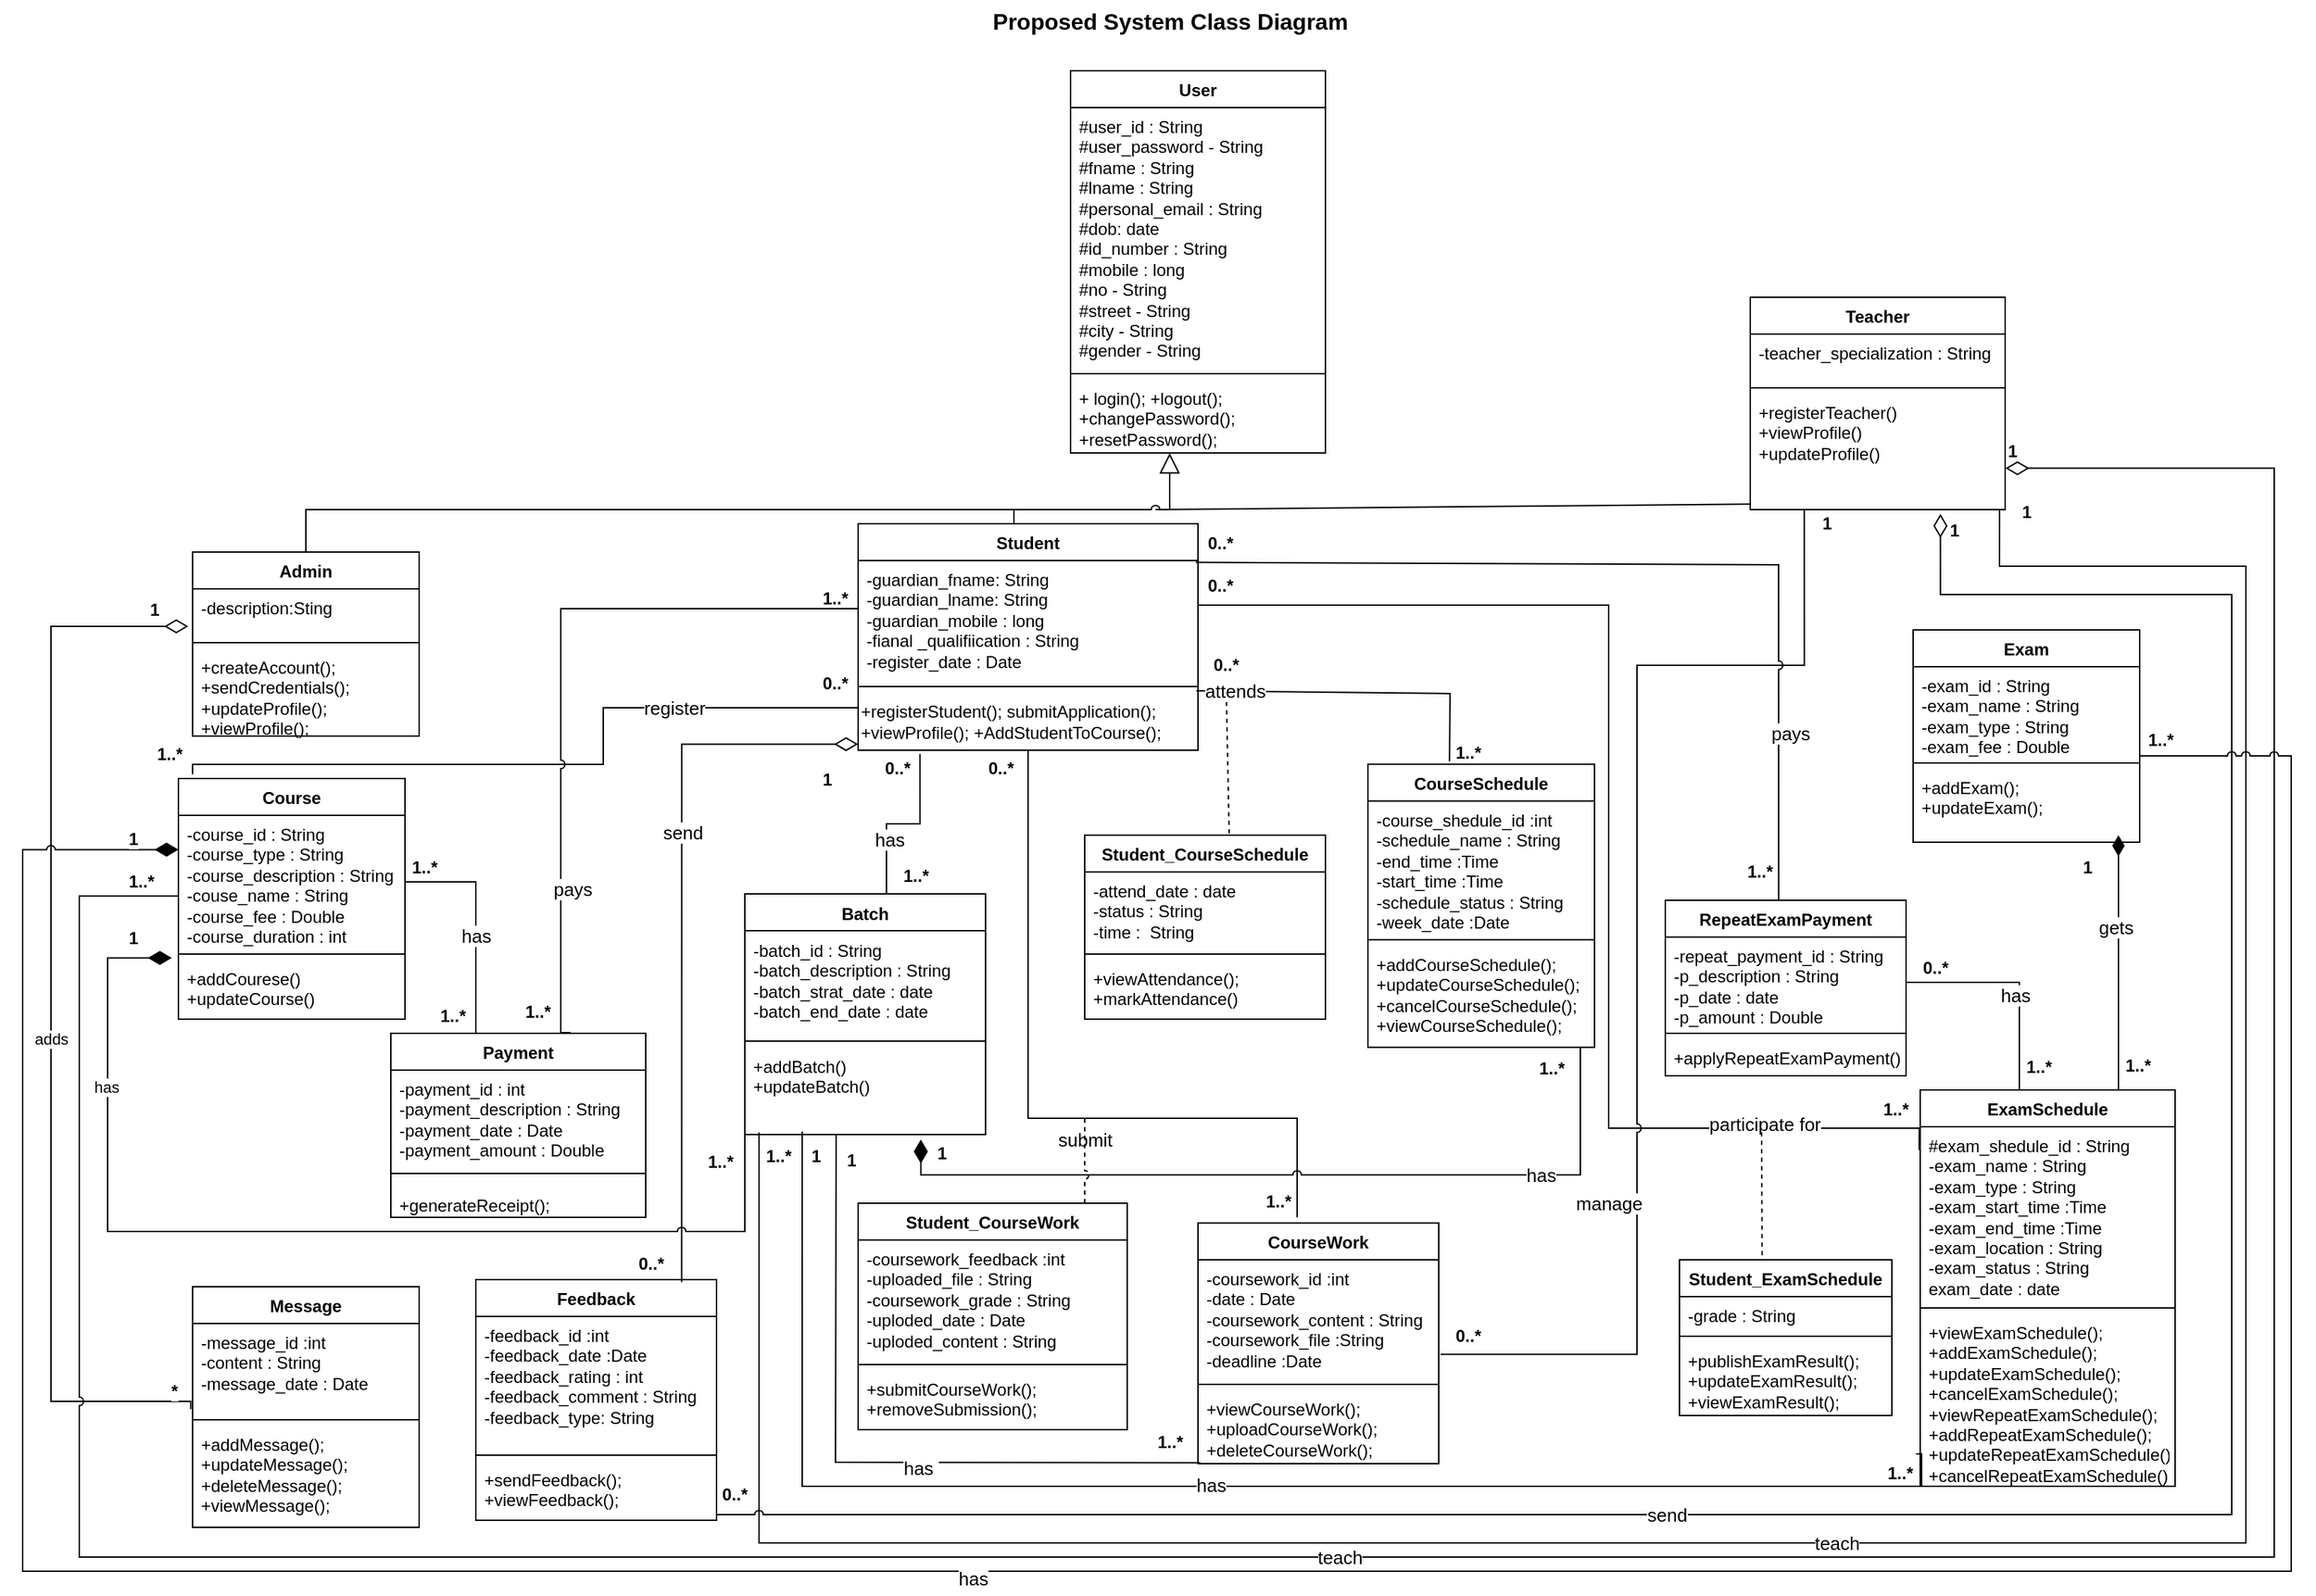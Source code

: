 <mxfile version="21.5.2" type="device">
  <diagram id="C5RBs43oDa-KdzZeNtuy" name="Page-1">
    <mxGraphModel dx="1032" dy="561" grid="1" gridSize="10" guides="1" tooltips="1" connect="1" arrows="1" fold="1" page="1" pageScale="1" pageWidth="1654" pageHeight="1169" math="0" shadow="0">
      <root>
        <mxCell id="WIyWlLk6GJQsqaUBKTNV-0" />
        <mxCell id="WIyWlLk6GJQsqaUBKTNV-1" parent="WIyWlLk6GJQsqaUBKTNV-0" />
        <mxCell id="qEbgH-FQNg5ZursNFLjK-0" value="User" style="swimlane;fontStyle=1;align=center;verticalAlign=top;childLayout=stackLayout;horizontal=1;startSize=26;horizontalStack=0;resizeParent=1;resizeParentMax=0;resizeLast=0;collapsible=1;marginBottom=0;whiteSpace=wrap;html=1;" parent="WIyWlLk6GJQsqaUBKTNV-1" vertex="1">
          <mxGeometry x="770" y="80" width="180" height="270" as="geometry" />
        </mxCell>
        <mxCell id="qEbgH-FQNg5ZursNFLjK-1" value="#user_id : String&lt;br&gt;#user_password - String&lt;br&gt;#fname : String&lt;br style=&quot;border-color: var(--border-color);&quot;&gt;#lname : String&lt;br&gt;#personal_email : String&lt;br&gt;#dob: date&lt;br style=&quot;border-color: var(--border-color);&quot;&gt;#id_number : String&lt;br&gt;#mobile : long&lt;br&gt;#no - String&lt;br&gt;#street - String&lt;br&gt;#city - String&lt;br&gt;#gender - String" style="text;strokeColor=none;fillColor=none;align=left;verticalAlign=top;spacingLeft=4;spacingRight=4;overflow=hidden;rotatable=0;points=[[0,0.5],[1,0.5]];portConstraint=eastwest;whiteSpace=wrap;html=1;" parent="qEbgH-FQNg5ZursNFLjK-0" vertex="1">
          <mxGeometry y="26" width="180" height="184" as="geometry" />
        </mxCell>
        <mxCell id="qEbgH-FQNg5ZursNFLjK-2" value="" style="line;strokeWidth=1;fillColor=none;align=left;verticalAlign=middle;spacingTop=-1;spacingLeft=3;spacingRight=3;rotatable=0;labelPosition=right;points=[];portConstraint=eastwest;strokeColor=inherit;" parent="qEbgH-FQNg5ZursNFLjK-0" vertex="1">
          <mxGeometry y="210" width="180" height="8" as="geometry" />
        </mxCell>
        <mxCell id="qEbgH-FQNg5ZursNFLjK-3" value="+ login(); +logout();&lt;br&gt;+changePassword();&lt;br&gt;+resetPassword();" style="text;strokeColor=none;fillColor=none;align=left;verticalAlign=top;spacingLeft=4;spacingRight=4;overflow=hidden;rotatable=0;points=[[0,0.5],[1,0.5]];portConstraint=eastwest;whiteSpace=wrap;html=1;" parent="qEbgH-FQNg5ZursNFLjK-0" vertex="1">
          <mxGeometry y="218" width="180" height="52" as="geometry" />
        </mxCell>
        <mxCell id="qEbgH-FQNg5ZursNFLjK-4" value="Admin" style="swimlane;fontStyle=1;align=center;verticalAlign=top;childLayout=stackLayout;horizontal=1;startSize=26;horizontalStack=0;resizeParent=1;resizeParentMax=0;resizeLast=0;collapsible=1;marginBottom=0;whiteSpace=wrap;html=1;" parent="WIyWlLk6GJQsqaUBKTNV-1" vertex="1">
          <mxGeometry x="150" y="420" width="160" height="130" as="geometry">
            <mxRectangle x="65" y="30" width="80" height="30" as="alternateBounds" />
          </mxGeometry>
        </mxCell>
        <mxCell id="qEbgH-FQNg5ZursNFLjK-5" value="-description:Sting" style="text;strokeColor=none;fillColor=none;align=left;verticalAlign=top;spacingLeft=4;spacingRight=4;overflow=hidden;rotatable=0;points=[[0,0.5],[1,0.5]];portConstraint=eastwest;whiteSpace=wrap;html=1;" parent="qEbgH-FQNg5ZursNFLjK-4" vertex="1">
          <mxGeometry y="26" width="160" height="34" as="geometry" />
        </mxCell>
        <mxCell id="qEbgH-FQNg5ZursNFLjK-6" value="" style="line;strokeWidth=1;fillColor=none;align=left;verticalAlign=middle;spacingTop=-1;spacingLeft=3;spacingRight=3;rotatable=0;labelPosition=right;points=[];portConstraint=eastwest;strokeColor=inherit;" parent="qEbgH-FQNg5ZursNFLjK-4" vertex="1">
          <mxGeometry y="60" width="160" height="8" as="geometry" />
        </mxCell>
        <mxCell id="qEbgH-FQNg5ZursNFLjK-7" value="+createAccount();&lt;br&gt;+sendCredentials();&lt;br&gt;+updateProfile();&lt;br&gt;+viewProfile();" style="text;strokeColor=none;fillColor=none;align=left;verticalAlign=top;spacingLeft=4;spacingRight=4;overflow=hidden;rotatable=0;points=[[0,0.5],[1,0.5]];portConstraint=eastwest;whiteSpace=wrap;html=1;" parent="qEbgH-FQNg5ZursNFLjK-4" vertex="1">
          <mxGeometry y="68" width="160" height="62" as="geometry" />
        </mxCell>
        <mxCell id="qEbgH-FQNg5ZursNFLjK-20" value="Teacher" style="swimlane;fontStyle=1;align=center;verticalAlign=top;childLayout=stackLayout;horizontal=1;startSize=26;horizontalStack=0;resizeParent=1;resizeParentMax=0;resizeLast=0;collapsible=1;marginBottom=0;whiteSpace=wrap;html=1;" parent="WIyWlLk6GJQsqaUBKTNV-1" vertex="1">
          <mxGeometry x="1250" y="240" width="180" height="150" as="geometry" />
        </mxCell>
        <mxCell id="qEbgH-FQNg5ZursNFLjK-21" value="-teacher_specialization : String&lt;br&gt;&amp;nbsp;" style="text;strokeColor=none;fillColor=none;align=left;verticalAlign=top;spacingLeft=4;spacingRight=4;overflow=hidden;rotatable=0;points=[[0,0.5],[1,0.5]];portConstraint=eastwest;whiteSpace=wrap;html=1;" parent="qEbgH-FQNg5ZursNFLjK-20" vertex="1">
          <mxGeometry y="26" width="180" height="34" as="geometry" />
        </mxCell>
        <mxCell id="qEbgH-FQNg5ZursNFLjK-22" value="" style="line;strokeWidth=1;fillColor=none;align=left;verticalAlign=middle;spacingTop=-1;spacingLeft=3;spacingRight=3;rotatable=0;labelPosition=right;points=[];portConstraint=eastwest;strokeColor=inherit;" parent="qEbgH-FQNg5ZursNFLjK-20" vertex="1">
          <mxGeometry y="60" width="180" height="8" as="geometry" />
        </mxCell>
        <mxCell id="qEbgH-FQNg5ZursNFLjK-23" value="+registerTeacher()&lt;br&gt;+viewProfile()&lt;br&gt;+updateProfile()" style="text;strokeColor=none;fillColor=none;align=left;verticalAlign=top;spacingLeft=4;spacingRight=4;overflow=hidden;rotatable=0;points=[[0,0.5],[1,0.5]];portConstraint=eastwest;whiteSpace=wrap;html=1;" parent="qEbgH-FQNg5ZursNFLjK-20" vertex="1">
          <mxGeometry y="68" width="180" height="82" as="geometry" />
        </mxCell>
        <mxCell id="qEbgH-FQNg5ZursNFLjK-24" value="Course" style="swimlane;fontStyle=1;align=center;verticalAlign=top;childLayout=stackLayout;horizontal=1;startSize=26;horizontalStack=0;resizeParent=1;resizeParentMax=0;resizeLast=0;collapsible=1;marginBottom=0;whiteSpace=wrap;html=1;" parent="WIyWlLk6GJQsqaUBKTNV-1" vertex="1">
          <mxGeometry x="140" y="580" width="160" height="170" as="geometry" />
        </mxCell>
        <mxCell id="qEbgH-FQNg5ZursNFLjK-25" value="-course_id : String&lt;br&gt;-course_type : String&lt;br&gt;-course_description : String&lt;br&gt;-couse_name : String&lt;br&gt;-course_fee : Double&lt;br&gt;-course_duration : int" style="text;strokeColor=none;fillColor=none;align=left;verticalAlign=top;spacingLeft=4;spacingRight=4;overflow=hidden;rotatable=0;points=[[0,0.5],[1,0.5]];portConstraint=eastwest;whiteSpace=wrap;html=1;" parent="qEbgH-FQNg5ZursNFLjK-24" vertex="1">
          <mxGeometry y="26" width="160" height="94" as="geometry" />
        </mxCell>
        <mxCell id="qEbgH-FQNg5ZursNFLjK-26" value="" style="line;strokeWidth=1;fillColor=none;align=left;verticalAlign=middle;spacingTop=-1;spacingLeft=3;spacingRight=3;rotatable=0;labelPosition=right;points=[];portConstraint=eastwest;strokeColor=inherit;" parent="qEbgH-FQNg5ZursNFLjK-24" vertex="1">
          <mxGeometry y="120" width="160" height="8" as="geometry" />
        </mxCell>
        <mxCell id="qEbgH-FQNg5ZursNFLjK-27" value="+addCourese()&lt;br&gt;+updateCourse()" style="text;strokeColor=none;fillColor=none;align=left;verticalAlign=top;spacingLeft=4;spacingRight=4;overflow=hidden;rotatable=0;points=[[0,0.5],[1,0.5]];portConstraint=eastwest;whiteSpace=wrap;html=1;" parent="qEbgH-FQNg5ZursNFLjK-24" vertex="1">
          <mxGeometry y="128" width="160" height="42" as="geometry" />
        </mxCell>
        <mxCell id="qEbgH-FQNg5ZursNFLjK-28" value="Exam" style="swimlane;fontStyle=1;align=center;verticalAlign=top;childLayout=stackLayout;horizontal=1;startSize=26;horizontalStack=0;resizeParent=1;resizeParentMax=0;resizeLast=0;collapsible=1;marginBottom=0;whiteSpace=wrap;html=1;" parent="WIyWlLk6GJQsqaUBKTNV-1" vertex="1">
          <mxGeometry x="1365" y="475" width="160" height="150" as="geometry" />
        </mxCell>
        <mxCell id="qEbgH-FQNg5ZursNFLjK-29" value="-exam_id : String&lt;br&gt;-exam_name : String&lt;br&gt;-exam_type : String&lt;br&gt;-exam_fee : Double" style="text;strokeColor=none;fillColor=none;align=left;verticalAlign=top;spacingLeft=4;spacingRight=4;overflow=hidden;rotatable=0;points=[[0,0.5],[1,0.5]];portConstraint=eastwest;whiteSpace=wrap;html=1;" parent="qEbgH-FQNg5ZursNFLjK-28" vertex="1">
          <mxGeometry y="26" width="160" height="64" as="geometry" />
        </mxCell>
        <mxCell id="qEbgH-FQNg5ZursNFLjK-30" value="" style="line;strokeWidth=1;fillColor=none;align=left;verticalAlign=middle;spacingTop=-1;spacingLeft=3;spacingRight=3;rotatable=0;labelPosition=right;points=[];portConstraint=eastwest;strokeColor=inherit;" parent="qEbgH-FQNg5ZursNFLjK-28" vertex="1">
          <mxGeometry y="90" width="160" height="8" as="geometry" />
        </mxCell>
        <mxCell id="qEbgH-FQNg5ZursNFLjK-31" value="+addExam();&lt;br&gt;+updateExam();" style="text;strokeColor=none;fillColor=none;align=left;verticalAlign=top;spacingLeft=4;spacingRight=4;overflow=hidden;rotatable=0;points=[[0,0.5],[1,0.5]];portConstraint=eastwest;whiteSpace=wrap;html=1;" parent="qEbgH-FQNg5ZursNFLjK-28" vertex="1">
          <mxGeometry y="98" width="160" height="52" as="geometry" />
        </mxCell>
        <mxCell id="qEbgH-FQNg5ZursNFLjK-36" value="ExamSchedule" style="swimlane;fontStyle=1;align=center;verticalAlign=top;childLayout=stackLayout;horizontal=1;startSize=26;horizontalStack=0;resizeParent=1;resizeParentMax=0;resizeLast=0;collapsible=1;marginBottom=0;whiteSpace=wrap;html=1;" parent="WIyWlLk6GJQsqaUBKTNV-1" vertex="1">
          <mxGeometry x="1370" y="800" width="180" height="280" as="geometry" />
        </mxCell>
        <mxCell id="qEbgH-FQNg5ZursNFLjK-37" value="#exam_shedule_id : String&lt;br&gt;-exam_name : String&lt;br&gt;-exam_type : String&lt;br&gt;-exam_start_time :Time&lt;br&gt;-exam_end_time :Time&lt;br&gt;-exam_location : String&lt;br&gt;-exam_status : String&lt;br&gt;exam_date : date" style="text;strokeColor=none;fillColor=none;align=left;verticalAlign=top;spacingLeft=4;spacingRight=4;overflow=hidden;rotatable=0;points=[[0,0.5],[1,0.5]];portConstraint=eastwest;whiteSpace=wrap;html=1;" parent="qEbgH-FQNg5ZursNFLjK-36" vertex="1">
          <mxGeometry y="26" width="180" height="124" as="geometry" />
        </mxCell>
        <mxCell id="qEbgH-FQNg5ZursNFLjK-38" value="" style="line;strokeWidth=1;fillColor=none;align=left;verticalAlign=middle;spacingTop=-1;spacingLeft=3;spacingRight=3;rotatable=0;labelPosition=right;points=[];portConstraint=eastwest;strokeColor=inherit;" parent="qEbgH-FQNg5ZursNFLjK-36" vertex="1">
          <mxGeometry y="150" width="180" height="8" as="geometry" />
        </mxCell>
        <mxCell id="qEbgH-FQNg5ZursNFLjK-39" value="+viewExamSchedule();&lt;br&gt;+addExamSchedule();&lt;br&gt;+updateExamSchedule();&lt;br&gt;+cancelExamSchedule();&lt;br&gt;+viewRepeatExamSchedule();&lt;br style=&quot;border-color: var(--border-color);&quot;&gt;+addRepeatExamSchedule();&lt;br style=&quot;border-color: var(--border-color);&quot;&gt;+updateRepeatExamSchedule();&lt;br style=&quot;border-color: var(--border-color);&quot;&gt;+cancelRepeatExamSchedule();" style="text;strokeColor=none;fillColor=none;align=left;verticalAlign=top;spacingLeft=4;spacingRight=4;overflow=hidden;rotatable=0;points=[[0,0.5],[1,0.5]];portConstraint=eastwest;whiteSpace=wrap;html=1;" parent="qEbgH-FQNg5ZursNFLjK-36" vertex="1">
          <mxGeometry y="158" width="180" height="122" as="geometry" />
        </mxCell>
        <mxCell id="qEbgH-FQNg5ZursNFLjK-40" value="Batch&lt;br/&gt;" style="swimlane;fontStyle=1;align=center;verticalAlign=top;childLayout=stackLayout;horizontal=1;startSize=26;horizontalStack=0;resizeParent=1;resizeParentMax=0;resizeLast=0;collapsible=1;marginBottom=0;whiteSpace=wrap;html=1;" parent="WIyWlLk6GJQsqaUBKTNV-1" vertex="1">
          <mxGeometry x="540" y="661.5" width="170" height="170" as="geometry" />
        </mxCell>
        <mxCell id="qEbgH-FQNg5ZursNFLjK-41" value="-batch_id : String&lt;br&gt;-batch_description : String&lt;br&gt;-batch_strat_date : date&lt;br&gt;-batch_end_date : date" style="text;strokeColor=none;fillColor=none;align=left;verticalAlign=top;spacingLeft=4;spacingRight=4;overflow=hidden;rotatable=0;points=[[0,0.5],[1,0.5]];portConstraint=eastwest;whiteSpace=wrap;html=1;" parent="qEbgH-FQNg5ZursNFLjK-40" vertex="1">
          <mxGeometry y="26" width="170" height="74" as="geometry" />
        </mxCell>
        <mxCell id="qEbgH-FQNg5ZursNFLjK-42" value="" style="line;strokeWidth=1;fillColor=none;align=left;verticalAlign=middle;spacingTop=-1;spacingLeft=3;spacingRight=3;rotatable=0;labelPosition=right;points=[];portConstraint=eastwest;strokeColor=inherit;" parent="qEbgH-FQNg5ZursNFLjK-40" vertex="1">
          <mxGeometry y="100" width="170" height="8" as="geometry" />
        </mxCell>
        <mxCell id="qEbgH-FQNg5ZursNFLjK-43" value="+addBatch()&lt;br&gt;+updateBatch()" style="text;strokeColor=none;fillColor=none;align=left;verticalAlign=top;spacingLeft=4;spacingRight=4;overflow=hidden;rotatable=0;points=[[0,0.5],[1,0.5]];portConstraint=eastwest;whiteSpace=wrap;html=1;" parent="qEbgH-FQNg5ZursNFLjK-40" vertex="1">
          <mxGeometry y="108" width="170" height="62" as="geometry" />
        </mxCell>
        <mxCell id="qEbgH-FQNg5ZursNFLjK-52" value="CourseSchedule" style="swimlane;fontStyle=1;align=center;verticalAlign=top;childLayout=stackLayout;horizontal=1;startSize=26;horizontalStack=0;resizeParent=1;resizeParentMax=0;resizeLast=0;collapsible=1;marginBottom=0;whiteSpace=wrap;html=1;" parent="WIyWlLk6GJQsqaUBKTNV-1" vertex="1">
          <mxGeometry x="980" y="569.93" width="160" height="200" as="geometry" />
        </mxCell>
        <mxCell id="qEbgH-FQNg5ZursNFLjK-53" value="-course_shedule_id :int&lt;br&gt;-schedule_name : String&lt;br&gt;-end_time :Time&lt;br&gt;-start_time :Time&lt;br&gt;-schedule_status : String&lt;br&gt;-week_date :Date" style="text;strokeColor=none;fillColor=none;align=left;verticalAlign=top;spacingLeft=4;spacingRight=4;overflow=hidden;rotatable=0;points=[[0,0.5],[1,0.5]];portConstraint=eastwest;whiteSpace=wrap;html=1;" parent="qEbgH-FQNg5ZursNFLjK-52" vertex="1">
          <mxGeometry y="26" width="160" height="94" as="geometry" />
        </mxCell>
        <mxCell id="qEbgH-FQNg5ZursNFLjK-54" value="" style="line;strokeWidth=1;fillColor=none;align=left;verticalAlign=middle;spacingTop=-1;spacingLeft=3;spacingRight=3;rotatable=0;labelPosition=right;points=[];portConstraint=eastwest;strokeColor=inherit;" parent="qEbgH-FQNg5ZursNFLjK-52" vertex="1">
          <mxGeometry y="120" width="160" height="8" as="geometry" />
        </mxCell>
        <mxCell id="qEbgH-FQNg5ZursNFLjK-55" value="+addCourseSchedule();&lt;br&gt;+updateCourseSchedule();&lt;br&gt;+cancelCourseSchedule();&lt;br&gt;+viewCourseSchedule();" style="text;strokeColor=none;fillColor=none;align=left;verticalAlign=top;spacingLeft=4;spacingRight=4;overflow=hidden;rotatable=0;points=[[0,0.5],[1,0.5]];portConstraint=eastwest;whiteSpace=wrap;html=1;" parent="qEbgH-FQNg5ZursNFLjK-52" vertex="1">
          <mxGeometry y="128" width="160" height="72" as="geometry" />
        </mxCell>
        <mxCell id="qEbgH-FQNg5ZursNFLjK-56" value="Feedback" style="swimlane;fontStyle=1;align=center;verticalAlign=top;childLayout=stackLayout;horizontal=1;startSize=26;horizontalStack=0;resizeParent=1;resizeParentMax=0;resizeLast=0;collapsible=1;marginBottom=0;whiteSpace=wrap;html=1;" parent="WIyWlLk6GJQsqaUBKTNV-1" vertex="1">
          <mxGeometry x="350" y="934" width="170" height="170" as="geometry" />
        </mxCell>
        <mxCell id="qEbgH-FQNg5ZursNFLjK-57" value="-feedback_id :int&lt;br&gt;-feedback_date :Date&lt;br&gt;-feedback_rating : int&lt;br&gt;-feedback_comment : String&lt;br&gt;-feedback_type: String" style="text;strokeColor=none;fillColor=none;align=left;verticalAlign=top;spacingLeft=4;spacingRight=4;overflow=hidden;rotatable=0;points=[[0,0.5],[1,0.5]];portConstraint=eastwest;whiteSpace=wrap;html=1;" parent="qEbgH-FQNg5ZursNFLjK-56" vertex="1">
          <mxGeometry y="26" width="170" height="94" as="geometry" />
        </mxCell>
        <mxCell id="qEbgH-FQNg5ZursNFLjK-58" value="" style="line;strokeWidth=1;fillColor=none;align=left;verticalAlign=middle;spacingTop=-1;spacingLeft=3;spacingRight=3;rotatable=0;labelPosition=right;points=[];portConstraint=eastwest;strokeColor=inherit;" parent="qEbgH-FQNg5ZursNFLjK-56" vertex="1">
          <mxGeometry y="120" width="170" height="8" as="geometry" />
        </mxCell>
        <mxCell id="qEbgH-FQNg5ZursNFLjK-59" value="+sendFeedback();&lt;br&gt;+viewFeedback();" style="text;strokeColor=none;fillColor=none;align=left;verticalAlign=top;spacingLeft=4;spacingRight=4;overflow=hidden;rotatable=0;points=[[0,0.5],[1,0.5]];portConstraint=eastwest;whiteSpace=wrap;html=1;" parent="qEbgH-FQNg5ZursNFLjK-56" vertex="1">
          <mxGeometry y="128" width="170" height="42" as="geometry" />
        </mxCell>
        <mxCell id="qEbgH-FQNg5ZursNFLjK-64" value="CourseWork" style="swimlane;fontStyle=1;align=center;verticalAlign=top;childLayout=stackLayout;horizontal=1;startSize=26;horizontalStack=0;resizeParent=1;resizeParentMax=0;resizeLast=0;collapsible=1;marginBottom=0;whiteSpace=wrap;html=1;" parent="WIyWlLk6GJQsqaUBKTNV-1" vertex="1">
          <mxGeometry x="860" y="894" width="170" height="170" as="geometry" />
        </mxCell>
        <mxCell id="qEbgH-FQNg5ZursNFLjK-65" value="-coursework_id :int&lt;br&gt;-date : Date&lt;br&gt;-coursework_content : String&lt;br&gt;-coursework_file :String&lt;br&gt;-deadline :Date" style="text;strokeColor=none;fillColor=none;align=left;verticalAlign=top;spacingLeft=4;spacingRight=4;overflow=hidden;rotatable=0;points=[[0,0.5],[1,0.5]];portConstraint=eastwest;whiteSpace=wrap;html=1;" parent="qEbgH-FQNg5ZursNFLjK-64" vertex="1">
          <mxGeometry y="26" width="170" height="84" as="geometry" />
        </mxCell>
        <mxCell id="qEbgH-FQNg5ZursNFLjK-66" value="" style="line;strokeWidth=1;fillColor=none;align=left;verticalAlign=middle;spacingTop=-1;spacingLeft=3;spacingRight=3;rotatable=0;labelPosition=right;points=[];portConstraint=eastwest;strokeColor=inherit;" parent="qEbgH-FQNg5ZursNFLjK-64" vertex="1">
          <mxGeometry y="110" width="170" height="8" as="geometry" />
        </mxCell>
        <mxCell id="qEbgH-FQNg5ZursNFLjK-67" value="+viewCourseWork();&lt;br&gt;+uploadCourseWork();&lt;br&gt;+deleteCourseWork();" style="text;strokeColor=none;fillColor=none;align=left;verticalAlign=top;spacingLeft=4;spacingRight=4;overflow=hidden;rotatable=0;points=[[0,0.5],[1,0.5]];portConstraint=eastwest;whiteSpace=wrap;html=1;" parent="qEbgH-FQNg5ZursNFLjK-64" vertex="1">
          <mxGeometry y="118" width="170" height="52" as="geometry" />
        </mxCell>
        <mxCell id="qEbgH-FQNg5ZursNFLjK-68" value="Payment" style="swimlane;fontStyle=1;align=center;verticalAlign=top;childLayout=stackLayout;horizontal=1;startSize=26;horizontalStack=0;resizeParent=1;resizeParentMax=0;resizeLast=0;collapsible=1;marginBottom=0;whiteSpace=wrap;html=1;" parent="WIyWlLk6GJQsqaUBKTNV-1" vertex="1">
          <mxGeometry x="290" y="760" width="180" height="130" as="geometry" />
        </mxCell>
        <mxCell id="qEbgH-FQNg5ZursNFLjK-69" value="-payment_id : int&lt;br&gt;-payment_description : String&lt;br&gt;-payment_date : Date&lt;br&gt;-payment_amount : Double" style="text;strokeColor=none;fillColor=none;align=left;verticalAlign=top;spacingLeft=4;spacingRight=4;overflow=hidden;rotatable=0;points=[[0,0.5],[1,0.5]];portConstraint=eastwest;whiteSpace=wrap;html=1;" parent="qEbgH-FQNg5ZursNFLjK-68" vertex="1">
          <mxGeometry y="26" width="180" height="64" as="geometry" />
        </mxCell>
        <mxCell id="qEbgH-FQNg5ZursNFLjK-70" value="" style="line;strokeWidth=1;fillColor=none;align=left;verticalAlign=middle;spacingTop=-1;spacingLeft=3;spacingRight=3;rotatable=0;labelPosition=right;points=[];portConstraint=eastwest;strokeColor=inherit;" parent="qEbgH-FQNg5ZursNFLjK-68" vertex="1">
          <mxGeometry y="90" width="180" height="18" as="geometry" />
        </mxCell>
        <mxCell id="qEbgH-FQNg5ZursNFLjK-71" value="+generateReceipt();" style="text;strokeColor=none;fillColor=none;align=left;verticalAlign=top;spacingLeft=4;spacingRight=4;overflow=hidden;rotatable=0;points=[[0,0.5],[1,0.5]];portConstraint=eastwest;whiteSpace=wrap;html=1;" parent="qEbgH-FQNg5ZursNFLjK-68" vertex="1">
          <mxGeometry y="108" width="180" height="22" as="geometry" />
        </mxCell>
        <mxCell id="2yS_Ztxu-FWoPEVConMV-25" value="&lt;font style=&quot;font-size: 13px;&quot;&gt;has&lt;/font&gt;" style="endArrow=none;html=1;endSize=12;startArrow=none;startSize=14;startFill=0;edgeStyle=orthogonalEdgeStyle;rounded=0;endFill=0;strokeWidth=1;exitX=0.182;exitY=1.067;exitDx=0;exitDy=0;exitPerimeter=0;" parent="WIyWlLk6GJQsqaUBKTNV-1" source="2yS_Ztxu-FWoPEVConMV-72" target="qEbgH-FQNg5ZursNFLjK-40" edge="1">
          <mxGeometry x="0.37" y="2" relative="1" as="geometry">
            <mxPoint x="670" y="562" as="sourcePoint" />
            <mxPoint x="638" y="650" as="targetPoint" />
            <Array as="points">
              <mxPoint x="664" y="612" />
              <mxPoint x="640" y="612" />
            </Array>
            <mxPoint as="offset" />
          </mxGeometry>
        </mxCell>
        <mxCell id="2yS_Ztxu-FWoPEVConMV-27" value="1..*" style="edgeLabel;resizable=0;html=1;align=right;verticalAlign=top;fontStyle=1;fontSize=12;" parent="2yS_Ztxu-FWoPEVConMV-25" connectable="0" vertex="1">
          <mxGeometry x="1" relative="1" as="geometry">
            <mxPoint x="30" y="-26" as="offset" />
          </mxGeometry>
        </mxCell>
        <mxCell id="2yS_Ztxu-FWoPEVConMV-57" value="adds" style="endArrow=none;html=1;endSize=12;startArrow=diamondThin;startSize=14;startFill=0;edgeStyle=orthogonalEdgeStyle;rounded=0;endFill=0;exitX=-0.019;exitY=0.779;exitDx=0;exitDy=0;exitPerimeter=0;entryX=-0.008;entryY=0.945;entryDx=0;entryDy=0;entryPerimeter=0;jumpStyle=arc;" parent="WIyWlLk6GJQsqaUBKTNV-1" source="qEbgH-FQNg5ZursNFLjK-5" target="qEbgH-FQNg5ZursNFLjK-61" edge="1">
          <mxGeometry x="0.037" relative="1" as="geometry">
            <mxPoint x="180.0" y="170" as="sourcePoint" />
            <mxPoint x="489" y="1040" as="targetPoint" />
            <Array as="points">
              <mxPoint x="50" y="472" />
              <mxPoint x="50" y="1020" />
            </Array>
            <mxPoint as="offset" />
          </mxGeometry>
        </mxCell>
        <mxCell id="2yS_Ztxu-FWoPEVConMV-58" value="1" style="edgeLabel;resizable=0;html=1;align=left;verticalAlign=top;fontStyle=1;fontSize=12;" parent="2yS_Ztxu-FWoPEVConMV-57" connectable="0" vertex="1">
          <mxGeometry x="-1" relative="1" as="geometry">
            <mxPoint x="-29" y="-25" as="offset" />
          </mxGeometry>
        </mxCell>
        <mxCell id="Z1iJ8yYKmL4soDgbeBt_-1" value="" style="endArrow=none;endFill=0;endSize=12;html=1;rounded=0;exitX=-0.003;exitY=0.953;exitDx=0;exitDy=0;exitPerimeter=0;" parent="WIyWlLk6GJQsqaUBKTNV-1" source="qEbgH-FQNg5ZursNFLjK-23" edge="1">
          <mxGeometry width="160" relative="1" as="geometry">
            <mxPoint x="1250" y="380" as="sourcePoint" />
            <mxPoint x="830" y="390" as="targetPoint" />
            <Array as="points" />
          </mxGeometry>
        </mxCell>
        <mxCell id="qEbgH-FQNg5ZursNFLjK-60" value="Message" style="swimlane;fontStyle=1;align=center;verticalAlign=top;childLayout=stackLayout;horizontal=1;startSize=26;horizontalStack=0;resizeParent=1;resizeParentMax=0;resizeLast=0;collapsible=1;marginBottom=0;whiteSpace=wrap;html=1;" parent="WIyWlLk6GJQsqaUBKTNV-1" vertex="1">
          <mxGeometry x="150" y="939" width="160" height="170" as="geometry" />
        </mxCell>
        <mxCell id="qEbgH-FQNg5ZursNFLjK-61" value="-message_id :int&lt;br&gt;-content : String&lt;br&gt;-message_date : Date" style="text;strokeColor=none;fillColor=none;align=left;verticalAlign=top;spacingLeft=4;spacingRight=4;overflow=hidden;rotatable=0;points=[[0,0.5],[1,0.5]];portConstraint=eastwest;whiteSpace=wrap;html=1;" parent="qEbgH-FQNg5ZursNFLjK-60" vertex="1">
          <mxGeometry y="26" width="160" height="64" as="geometry" />
        </mxCell>
        <mxCell id="qEbgH-FQNg5ZursNFLjK-62" value="" style="line;strokeWidth=1;fillColor=none;align=left;verticalAlign=middle;spacingTop=-1;spacingLeft=3;spacingRight=3;rotatable=0;labelPosition=right;points=[];portConstraint=eastwest;strokeColor=inherit;" parent="qEbgH-FQNg5ZursNFLjK-60" vertex="1">
          <mxGeometry y="90" width="160" height="8" as="geometry" />
        </mxCell>
        <mxCell id="qEbgH-FQNg5ZursNFLjK-63" value="+addMessage();&lt;br&gt;+updateMessage();&lt;br&gt;+deleteMessage();&lt;br&gt;+viewMessage();" style="text;strokeColor=none;fillColor=none;align=left;verticalAlign=top;spacingLeft=4;spacingRight=4;overflow=hidden;rotatable=0;points=[[0,0.5],[1,0.5]];portConstraint=eastwest;whiteSpace=wrap;html=1;" parent="qEbgH-FQNg5ZursNFLjK-60" vertex="1">
          <mxGeometry y="98" width="160" height="72" as="geometry" />
        </mxCell>
        <mxCell id="Z1iJ8yYKmL4soDgbeBt_-60" style="edgeStyle=orthogonalEdgeStyle;rounded=0;orthogonalLoop=1;jettySize=auto;html=1;endArrow=none;endFill=0;startArrow=none;startFill=0;jumpSize=12;jumpStyle=arc;" parent="WIyWlLk6GJQsqaUBKTNV-1" edge="1">
          <mxGeometry relative="1" as="geometry">
            <mxPoint x="620" y="530" as="sourcePoint" />
            <mxPoint x="150" y="577" as="targetPoint" />
            <Array as="points">
              <mxPoint x="440" y="530" />
              <mxPoint x="440" y="570" />
              <mxPoint x="150" y="570" />
            </Array>
          </mxGeometry>
        </mxCell>
        <mxCell id="KRWRvKJxtO0vgb6guo2S-42" value="register" style="edgeLabel;html=1;align=center;verticalAlign=middle;resizable=0;points=[];fontSize=13;" parent="Z1iJ8yYKmL4soDgbeBt_-60" vertex="1" connectable="0">
          <mxGeometry x="-0.279" y="1" relative="1" as="geometry">
            <mxPoint x="49" y="-7" as="offset" />
          </mxGeometry>
        </mxCell>
        <mxCell id="qEbgH-FQNg5ZursNFLjK-12" value="Student" style="swimlane;fontStyle=1;align=center;verticalAlign=top;childLayout=stackLayout;horizontal=1;startSize=26;horizontalStack=0;resizeParent=1;resizeParentMax=0;resizeLast=0;collapsible=1;marginBottom=0;whiteSpace=wrap;html=1;" parent="WIyWlLk6GJQsqaUBKTNV-1" vertex="1">
          <mxGeometry x="620" y="400" width="240" height="160" as="geometry" />
        </mxCell>
        <mxCell id="qEbgH-FQNg5ZursNFLjK-13" value="-guardian_fname: String&lt;br&gt;-guardian_lname: String&lt;br&gt;-guardian_mobile : long&lt;br&gt;-fianal _qualifiication : String&lt;br&gt;-register_date : Date" style="text;strokeColor=none;fillColor=none;align=left;verticalAlign=top;spacingLeft=4;spacingRight=4;overflow=hidden;rotatable=0;points=[[0,0.5],[1,0.5]];portConstraint=eastwest;whiteSpace=wrap;html=1;" parent="qEbgH-FQNg5ZursNFLjK-12" vertex="1">
          <mxGeometry y="26" width="240" height="84" as="geometry" />
        </mxCell>
        <mxCell id="qEbgH-FQNg5ZursNFLjK-14" value="" style="line;strokeWidth=1;fillColor=none;align=left;verticalAlign=middle;spacingTop=-1;spacingLeft=3;spacingRight=3;rotatable=0;labelPosition=right;points=[];portConstraint=eastwest;strokeColor=inherit;" parent="qEbgH-FQNg5ZursNFLjK-12" vertex="1">
          <mxGeometry y="110" width="240" height="10" as="geometry" />
        </mxCell>
        <mxCell id="2yS_Ztxu-FWoPEVConMV-72" value="+registerStudent(); submitApplication();&lt;br&gt;+viewProfile(); +AddStudentToCourse();" style="text;html=1;align=left;verticalAlign=middle;resizable=0;points=[];autosize=1;strokeColor=none;fillColor=none;" parent="qEbgH-FQNg5ZursNFLjK-12" vertex="1">
          <mxGeometry y="120" width="240" height="40" as="geometry" />
        </mxCell>
        <mxCell id="Z1iJ8yYKmL4soDgbeBt_-11" value="&lt;font style=&quot;border-color: var(--border-color);&quot;&gt;&lt;b style=&quot;border-color: var(--border-color); font-size: 16px;&quot;&gt;Proposed System Class Diagram &lt;/b&gt;&lt;/font&gt;&lt;b style=&quot;border-color: var(--border-color); font-size: 16px;&quot;&gt;&amp;nbsp;&lt;/b&gt;" style="text;html=1;strokeColor=none;fillColor=none;align=center;verticalAlign=middle;whiteSpace=wrap;rounded=0;" parent="WIyWlLk6GJQsqaUBKTNV-1" vertex="1">
          <mxGeometry x="540" y="30" width="610" height="30" as="geometry" />
        </mxCell>
        <mxCell id="Z1iJ8yYKmL4soDgbeBt_-18" value="" style="endArrow=block;endFill=0;endSize=12;html=1;rounded=0;exitX=0.5;exitY=0;exitDx=0;exitDy=0;jumpStyle=arc;" parent="WIyWlLk6GJQsqaUBKTNV-1" source="qEbgH-FQNg5ZursNFLjK-4" edge="1">
          <mxGeometry width="160" relative="1" as="geometry">
            <mxPoint x="290" y="350" as="sourcePoint" />
            <mxPoint x="840" y="350" as="targetPoint" />
            <Array as="points">
              <mxPoint x="230" y="390" />
              <mxPoint x="630" y="390" />
              <mxPoint x="820" y="390" />
              <mxPoint x="840" y="390" />
            </Array>
          </mxGeometry>
        </mxCell>
        <mxCell id="Z1iJ8yYKmL4soDgbeBt_-22" style="edgeStyle=orthogonalEdgeStyle;rounded=0;orthogonalLoop=1;jettySize=auto;html=1;endArrow=none;endFill=0;jumpStyle=arc;" parent="WIyWlLk6GJQsqaUBKTNV-1" edge="1">
          <mxGeometry relative="1" as="geometry">
            <mxPoint x="740" y="560" as="sourcePoint" />
            <mxPoint x="930" y="890" as="targetPoint" />
            <Array as="points">
              <mxPoint x="740" y="820" />
              <mxPoint x="930" y="820" />
            </Array>
          </mxGeometry>
        </mxCell>
        <mxCell id="Z1iJ8yYKmL4soDgbeBt_-25" value="submit" style="edgeLabel;html=1;align=center;verticalAlign=middle;resizable=0;points=[];fontSize=13;" parent="Z1iJ8yYKmL4soDgbeBt_-22" vertex="1" connectable="0">
          <mxGeometry x="-0.008" y="-1" relative="1" as="geometry">
            <mxPoint x="41" y="17" as="offset" />
          </mxGeometry>
        </mxCell>
        <mxCell id="Z1iJ8yYKmL4soDgbeBt_-23" value="0..*" style="edgeLabel;resizable=0;html=1;align=left;verticalAlign=top;fontStyle=1;fontSize=12;" parent="WIyWlLk6GJQsqaUBKTNV-1" connectable="0" vertex="1">
          <mxGeometry x="710" y="540" as="geometry">
            <mxPoint y="19" as="offset" />
          </mxGeometry>
        </mxCell>
        <mxCell id="Z1iJ8yYKmL4soDgbeBt_-24" value="1" style="edgeLabel;resizable=0;html=1;align=left;verticalAlign=top;fontStyle=1;fontSize=12;" parent="WIyWlLk6GJQsqaUBKTNV-1" connectable="0" vertex="1">
          <mxGeometry x="590" y="790" as="geometry">
            <mxPoint x="84" y="41" as="offset" />
          </mxGeometry>
        </mxCell>
        <mxCell id="Z1iJ8yYKmL4soDgbeBt_-32" style="edgeStyle=orthogonalEdgeStyle;rounded=0;orthogonalLoop=1;jettySize=auto;html=1;endArrow=none;endFill=0;jumpStyle=arc;exitX=-0.029;exitY=0.634;exitDx=0;exitDy=0;exitPerimeter=0;startArrow=diamondThin;startFill=0;entryX=0.855;entryY=0.01;entryDx=0;entryDy=0;entryPerimeter=0;endSize=11;startSize=14;" parent="WIyWlLk6GJQsqaUBKTNV-1" target="qEbgH-FQNg5ZursNFLjK-56" edge="1">
          <mxGeometry relative="1" as="geometry">
            <mxPoint x="494.99" y="920" as="targetPoint" />
            <Array as="points">
              <mxPoint x="495" y="556" />
            </Array>
            <mxPoint x="619.995" y="555.7" as="sourcePoint" />
          </mxGeometry>
        </mxCell>
        <mxCell id="Z1iJ8yYKmL4soDgbeBt_-33" value="send" style="edgeLabel;html=1;align=center;verticalAlign=middle;resizable=0;points=[];fontSize=13;" parent="Z1iJ8yYKmL4soDgbeBt_-32" vertex="1" connectable="0">
          <mxGeometry x="-0.264" relative="1" as="geometry">
            <mxPoint y="1" as="offset" />
          </mxGeometry>
        </mxCell>
        <mxCell id="Z1iJ8yYKmL4soDgbeBt_-36" value="1..*" style="edgeLabel;resizable=0;html=1;align=left;verticalAlign=top;fontStyle=1;fontSize=12;" parent="WIyWlLk6GJQsqaUBKTNV-1" connectable="0" vertex="1">
          <mxGeometry x="920" y="640" as="geometry">
            <mxPoint x="179" y="131" as="offset" />
          </mxGeometry>
        </mxCell>
        <mxCell id="Z1iJ8yYKmL4soDgbeBt_-38" value="1..*" style="edgeLabel;resizable=0;html=1;align=left;verticalAlign=top;fontStyle=1;fontSize=12;" parent="WIyWlLk6GJQsqaUBKTNV-1" connectable="0" vertex="1">
          <mxGeometry x="825" y="635.5" as="geometry">
            <mxPoint x="81" y="229" as="offset" />
          </mxGeometry>
        </mxCell>
        <mxCell id="Z1iJ8yYKmL4soDgbeBt_-39" value="has" style="endArrow=none;html=1;endSize=12;startArrow=diamondThin;startSize=14;startFill=1;edgeStyle=orthogonalEdgeStyle;rounded=0;endFill=0;jumpStyle=arc;exitX=0.731;exitY=1.057;exitDx=0;exitDy=0;exitPerimeter=0;fontSize=13;" parent="WIyWlLk6GJQsqaUBKTNV-1" source="qEbgH-FQNg5ZursNFLjK-43" target="qEbgH-FQNg5ZursNFLjK-55" edge="1">
          <mxGeometry x="0.593" relative="1" as="geometry">
            <mxPoint x="680" y="850" as="sourcePoint" />
            <mxPoint x="1130" y="801" as="targetPoint" />
            <Array as="points">
              <mxPoint x="664" y="860" />
              <mxPoint x="1130" y="860" />
            </Array>
            <mxPoint as="offset" />
          </mxGeometry>
        </mxCell>
        <mxCell id="Z1iJ8yYKmL4soDgbeBt_-43" value="0..*" style="edgeLabel;resizable=0;html=1;align=left;verticalAlign=top;fontStyle=1;fontSize=12;" parent="WIyWlLk6GJQsqaUBKTNV-1" connectable="0" vertex="1">
          <mxGeometry x="480" y="1010" as="geometry">
            <mxPoint x="-17" y="-101" as="offset" />
          </mxGeometry>
        </mxCell>
        <mxCell id="Z1iJ8yYKmL4soDgbeBt_-44" style="edgeStyle=orthogonalEdgeStyle;rounded=0;orthogonalLoop=1;jettySize=auto;html=1;endArrow=none;endFill=0;exitX=1;exitY=0.405;exitDx=0;exitDy=0;exitPerimeter=0;entryX=-0.004;entryY=0.154;entryDx=0;entryDy=0;entryPerimeter=0;" parent="WIyWlLk6GJQsqaUBKTNV-1" edge="1">
          <mxGeometry relative="1" as="geometry">
            <Array as="points">
              <mxPoint x="1150" y="458" />
              <mxPoint x="1150" y="827" />
              <mxPoint x="1369" y="827" />
            </Array>
            <mxPoint x="860" y="457.46" as="sourcePoint" />
            <mxPoint x="1369.28" y="842.536" as="targetPoint" />
          </mxGeometry>
        </mxCell>
        <mxCell id="Z1iJ8yYKmL4soDgbeBt_-45" value="participate for" style="edgeLabel;html=1;align=center;verticalAlign=middle;resizable=0;points=[];fontSize=13;" parent="Z1iJ8yYKmL4soDgbeBt_-44" vertex="1" connectable="0">
          <mxGeometry x="-0.107" y="1" relative="1" as="geometry">
            <mxPoint x="109" y="257" as="offset" />
          </mxGeometry>
        </mxCell>
        <mxCell id="Z1iJ8yYKmL4soDgbeBt_-46" value="0..*" style="edgeLabel;resizable=0;html=1;align=left;verticalAlign=top;fontStyle=1;fontSize=12;" parent="WIyWlLk6GJQsqaUBKTNV-1" connectable="0" vertex="1">
          <mxGeometry x="865" y="430" as="geometry" />
        </mxCell>
        <mxCell id="Z1iJ8yYKmL4soDgbeBt_-47" value="1..*" style="edgeLabel;resizable=0;html=1;align=left;verticalAlign=top;fontStyle=1;fontSize=12;" parent="WIyWlLk6GJQsqaUBKTNV-1" connectable="0" vertex="1">
          <mxGeometry x="1350" y="960" as="geometry">
            <mxPoint x="-8" y="-160" as="offset" />
          </mxGeometry>
        </mxCell>
        <mxCell id="Z1iJ8yYKmL4soDgbeBt_-49" value="1..*" style="edgeLabel;resizable=0;html=1;align=left;verticalAlign=top;fontStyle=1;fontSize=12;" parent="WIyWlLk6GJQsqaUBKTNV-1" connectable="0" vertex="1">
          <mxGeometry x="610" y="540" as="geometry">
            <mxPoint x="-17" y="-101" as="offset" />
          </mxGeometry>
        </mxCell>
        <mxCell id="Z1iJ8yYKmL4soDgbeBt_-52" style="edgeStyle=orthogonalEdgeStyle;rounded=0;orthogonalLoop=1;jettySize=auto;html=1;endArrow=none;endFill=0;jumpStyle=arc;exitX=0;exitY=0.5;exitDx=0;exitDy=0;entryX=0.705;entryY=-0.004;entryDx=0;entryDy=0;entryPerimeter=0;" parent="WIyWlLk6GJQsqaUBKTNV-1" source="qEbgH-FQNg5ZursNFLjK-13" target="qEbgH-FQNg5ZursNFLjK-68" edge="1">
          <mxGeometry relative="1" as="geometry">
            <Array as="points">
              <mxPoint x="620" y="460" />
              <mxPoint x="410" y="460" />
              <mxPoint x="410" y="760" />
            </Array>
            <mxPoint x="600" y="460" as="sourcePoint" />
            <mxPoint x="390" y="762" as="targetPoint" />
          </mxGeometry>
        </mxCell>
        <mxCell id="Z1iJ8yYKmL4soDgbeBt_-53" value="pays&amp;nbsp;" style="edgeLabel;html=1;align=center;verticalAlign=middle;resizable=0;points=[];fontSize=13;" parent="Z1iJ8yYKmL4soDgbeBt_-52" vertex="1" connectable="0">
          <mxGeometry x="0.14" y="1" relative="1" as="geometry">
            <mxPoint x="9" y="117" as="offset" />
          </mxGeometry>
        </mxCell>
        <mxCell id="Z1iJ8yYKmL4soDgbeBt_-55" value="1..*" style="edgeLabel;resizable=0;html=1;align=left;verticalAlign=top;fontStyle=1;fontSize=12;" parent="WIyWlLk6GJQsqaUBKTNV-1" connectable="0" vertex="1">
          <mxGeometry x="400" y="831.5" as="geometry">
            <mxPoint x="-17" y="-101" as="offset" />
          </mxGeometry>
        </mxCell>
        <mxCell id="Z1iJ8yYKmL4soDgbeBt_-62" value="1..*" style="edgeLabel;resizable=0;html=1;align=left;verticalAlign=top;fontStyle=1;fontSize=12;" parent="WIyWlLk6GJQsqaUBKTNV-1" connectable="0" vertex="1">
          <mxGeometry x="140" y="650" as="geometry">
            <mxPoint x="-17" y="-101" as="offset" />
          </mxGeometry>
        </mxCell>
        <mxCell id="Z1iJ8yYKmL4soDgbeBt_-65" value="0..*" style="edgeLabel;resizable=0;html=1;align=left;verticalAlign=top;fontStyle=1;fontSize=12;" parent="WIyWlLk6GJQsqaUBKTNV-1" connectable="0" vertex="1">
          <mxGeometry x="610" y="600" as="geometry">
            <mxPoint x="-17" y="-101" as="offset" />
          </mxGeometry>
        </mxCell>
        <mxCell id="Z1iJ8yYKmL4soDgbeBt_-71" value="1" style="endArrow=none;html=1;endSize=12;startArrow=none;startSize=14;startFill=0;edgeStyle=orthogonalEdgeStyle;align=left;verticalAlign=bottom;rounded=0;endFill=0;fontSize=12;fontStyle=1;exitX=0.978;exitY=1.006;exitDx=0;exitDy=0;exitPerimeter=0;" parent="WIyWlLk6GJQsqaUBKTNV-1" source="qEbgH-FQNg5ZursNFLjK-23" edge="1">
          <mxGeometry x="-0.991" y="14" relative="1" as="geometry">
            <mxPoint x="1430" y="430" as="sourcePoint" />
            <mxPoint x="550" y="830" as="targetPoint" />
            <Array as="points">
              <mxPoint x="1426" y="430" />
              <mxPoint x="1600" y="430" />
              <mxPoint x="1600" y="1120" />
              <mxPoint x="550" y="1120" />
              <mxPoint x="550" y="830" />
            </Array>
            <mxPoint as="offset" />
          </mxGeometry>
        </mxCell>
        <mxCell id="Z1iJ8yYKmL4soDgbeBt_-72" value="teach" style="edgeLabel;html=1;align=center;verticalAlign=middle;resizable=0;points=[];fontSize=13;" parent="Z1iJ8yYKmL4soDgbeBt_-71" vertex="1" connectable="0">
          <mxGeometry x="0.063" relative="1" as="geometry">
            <mxPoint as="offset" />
          </mxGeometry>
        </mxCell>
        <mxCell id="Z1iJ8yYKmL4soDgbeBt_-73" value="1..*" style="edgeLabel;resizable=0;html=1;align=left;verticalAlign=top;fontStyle=1;fontSize=12;" parent="WIyWlLk6GJQsqaUBKTNV-1" connectable="0" vertex="1">
          <mxGeometry x="120" y="740" as="geometry">
            <mxPoint x="-17" y="-101" as="offset" />
          </mxGeometry>
        </mxCell>
        <mxCell id="Z1iJ8yYKmL4soDgbeBt_-74" value="1" style="endArrow=none;html=1;endSize=12;startArrow=diamondThin;startSize=14;startFill=0;edgeStyle=orthogonalEdgeStyle;align=left;verticalAlign=bottom;rounded=0;endFill=0;fontSize=12;fontStyle=1;exitX=1.001;exitY=0.644;exitDx=0;exitDy=0;exitPerimeter=0;jumpStyle=arc;" parent="WIyWlLk6GJQsqaUBKTNV-1" source="qEbgH-FQNg5ZursNFLjK-23" edge="1">
          <mxGeometry x="-1" y="3" relative="1" as="geometry">
            <mxPoint x="1450" y="360" as="sourcePoint" />
            <mxPoint x="140" y="663" as="targetPoint" />
            <Array as="points">
              <mxPoint x="1620" y="361" />
              <mxPoint x="1620" y="1130" />
              <mxPoint x="70" y="1130" />
              <mxPoint x="70" y="663" />
            </Array>
          </mxGeometry>
        </mxCell>
        <mxCell id="Z1iJ8yYKmL4soDgbeBt_-75" value="teach" style="edgeLabel;html=1;align=center;verticalAlign=middle;resizable=0;points=[];fontSize=13;" parent="Z1iJ8yYKmL4soDgbeBt_-74" vertex="1" connectable="0">
          <mxGeometry x="0.063" relative="1" as="geometry">
            <mxPoint as="offset" />
          </mxGeometry>
        </mxCell>
        <mxCell id="Z1iJ8yYKmL4soDgbeBt_-76" value="1..*" style="edgeLabel;resizable=0;html=1;align=left;verticalAlign=top;fontStyle=1;fontSize=12;" parent="WIyWlLk6GJQsqaUBKTNV-1" connectable="0" vertex="1">
          <mxGeometry x="570" y="934" as="geometry">
            <mxPoint x="-17" y="-101" as="offset" />
          </mxGeometry>
        </mxCell>
        <mxCell id="Z1iJ8yYKmL4soDgbeBt_-83" style="edgeStyle=orthogonalEdgeStyle;rounded=0;orthogonalLoop=1;jettySize=auto;html=1;endArrow=none;endFill=0;exitX=0.746;exitY=1.037;exitDx=0;exitDy=0;exitPerimeter=0;jumpStyle=arc;startArrow=diamondThin;startFill=0;endSize=12;startSize=14;" parent="WIyWlLk6GJQsqaUBKTNV-1" source="qEbgH-FQNg5ZursNFLjK-23" target="qEbgH-FQNg5ZursNFLjK-59" edge="1">
          <mxGeometry relative="1" as="geometry">
            <mxPoint x="1407" y="470" as="sourcePoint" />
            <mxPoint x="912" y="1105" as="targetPoint" />
            <Array as="points">
              <mxPoint x="1384" y="450" />
              <mxPoint x="1590" y="450" />
              <mxPoint x="1590" y="1100" />
            </Array>
          </mxGeometry>
        </mxCell>
        <mxCell id="Z1iJ8yYKmL4soDgbeBt_-85" value="send" style="edgeLabel;html=1;align=center;verticalAlign=middle;resizable=0;points=[];fontSize=13;" parent="Z1iJ8yYKmL4soDgbeBt_-83" vertex="1" connectable="0">
          <mxGeometry x="0.323" relative="1" as="geometry">
            <mxPoint as="offset" />
          </mxGeometry>
        </mxCell>
        <mxCell id="Z1iJ8yYKmL4soDgbeBt_-86" value="0..*" style="edgeLabel;resizable=0;html=1;align=left;verticalAlign=top;fontStyle=1;fontSize=12;" parent="WIyWlLk6GJQsqaUBKTNV-1" connectable="0" vertex="1">
          <mxGeometry x="370" y="550" as="geometry">
            <mxPoint x="152" y="522" as="offset" />
          </mxGeometry>
        </mxCell>
        <mxCell id="Z1iJ8yYKmL4soDgbeBt_-87" value="1" style="edgeLabel;resizable=0;html=1;align=left;verticalAlign=top;fontStyle=1;fontSize=12;" parent="WIyWlLk6GJQsqaUBKTNV-1" connectable="0" vertex="1">
          <mxGeometry x="680" y="661.5" as="geometry">
            <mxPoint x="709" y="-271" as="offset" />
          </mxGeometry>
        </mxCell>
        <mxCell id="Z1iJ8yYKmL4soDgbeBt_-88" style="edgeStyle=orthogonalEdgeStyle;rounded=0;orthogonalLoop=1;jettySize=auto;html=1;endArrow=none;endFill=0;exitX=0.212;exitY=0.992;exitDx=0;exitDy=0;exitPerimeter=0;jumpStyle=arc;entryX=1.007;entryY=0.795;entryDx=0;entryDy=0;entryPerimeter=0;" parent="WIyWlLk6GJQsqaUBKTNV-1" source="qEbgH-FQNg5ZursNFLjK-23" target="qEbgH-FQNg5ZursNFLjK-65" edge="1">
          <mxGeometry relative="1" as="geometry">
            <Array as="points">
              <mxPoint x="1288" y="500" />
              <mxPoint x="1170" y="500" />
              <mxPoint x="1170" y="987" />
            </Array>
            <mxPoint x="950" y="890" as="targetPoint" />
          </mxGeometry>
        </mxCell>
        <mxCell id="Z1iJ8yYKmL4soDgbeBt_-89" value="manage" style="edgeLabel;html=1;align=center;verticalAlign=middle;resizable=0;points=[];fontSize=13;" parent="Z1iJ8yYKmL4soDgbeBt_-88" vertex="1" connectable="0">
          <mxGeometry x="0.489" relative="1" as="geometry">
            <mxPoint x="-20" y="-27" as="offset" />
          </mxGeometry>
        </mxCell>
        <mxCell id="Z1iJ8yYKmL4soDgbeBt_-90" value="0..*" style="edgeLabel;resizable=0;html=1;align=left;verticalAlign=top;fontStyle=1;fontSize=12;" parent="WIyWlLk6GJQsqaUBKTNV-1" connectable="0" vertex="1">
          <mxGeometry x="1080" y="720" as="geometry">
            <mxPoint x="-40" y="240" as="offset" />
          </mxGeometry>
        </mxCell>
        <mxCell id="Z1iJ8yYKmL4soDgbeBt_-91" value="1" style="edgeLabel;resizable=0;html=1;align=left;verticalAlign=top;fontStyle=1;fontSize=12;" parent="WIyWlLk6GJQsqaUBKTNV-1" connectable="0" vertex="1">
          <mxGeometry x="1310" y="485" as="geometry">
            <mxPoint x="-11" y="-99" as="offset" />
          </mxGeometry>
        </mxCell>
        <mxCell id="Z1iJ8yYKmL4soDgbeBt_-97" style="edgeStyle=orthogonalEdgeStyle;rounded=0;orthogonalLoop=1;jettySize=auto;html=1;exitX=-0.012;exitY=0.258;exitDx=0;exitDy=0;endArrow=none;endFill=0;exitPerimeter=0;startArrow=diamondThin;startFill=1;endSize=12;startSize=14;entryX=1;entryY=0.875;entryDx=0;entryDy=0;entryPerimeter=0;jumpStyle=arc;" parent="WIyWlLk6GJQsqaUBKTNV-1" target="qEbgH-FQNg5ZursNFLjK-29" edge="1">
          <mxGeometry relative="1" as="geometry">
            <mxPoint x="140.08" y="630.252" as="sourcePoint" />
            <mxPoint x="1480" y="564" as="targetPoint" />
            <Array as="points">
              <mxPoint x="30" y="630" />
              <mxPoint x="30" y="1140" />
              <mxPoint x="1632" y="1140" />
              <mxPoint x="1632" y="564" />
              <mxPoint x="1525" y="564" />
            </Array>
          </mxGeometry>
        </mxCell>
        <mxCell id="Z1iJ8yYKmL4soDgbeBt_-98" value="has" style="edgeLabel;html=1;align=center;verticalAlign=middle;resizable=0;points=[];fontSize=13;" parent="Z1iJ8yYKmL4soDgbeBt_-97" vertex="1" connectable="0">
          <mxGeometry x="-0.113" y="-5" relative="1" as="geometry">
            <mxPoint x="-1" as="offset" />
          </mxGeometry>
        </mxCell>
        <mxCell id="Z1iJ8yYKmL4soDgbeBt_-99" value="1" style="edgeLabel;resizable=0;html=1;align=left;verticalAlign=top;fontStyle=1;fontSize=12;" parent="WIyWlLk6GJQsqaUBKTNV-1" connectable="0" vertex="1">
          <mxGeometry x="120" y="710" as="geometry">
            <mxPoint x="-17" y="-101" as="offset" />
          </mxGeometry>
        </mxCell>
        <mxCell id="Z1iJ8yYKmL4soDgbeBt_-100" value="1..*" style="edgeLabel;resizable=0;html=1;align=left;verticalAlign=top;fontStyle=1;fontSize=12;" parent="WIyWlLk6GJQsqaUBKTNV-1" connectable="0" vertex="1">
          <mxGeometry x="820" y="810" as="geometry">
            <mxPoint x="709" y="-271" as="offset" />
          </mxGeometry>
        </mxCell>
        <mxCell id="Z1iJ8yYKmL4soDgbeBt_-102" style="edgeStyle=orthogonalEdgeStyle;rounded=0;orthogonalLoop=1;jettySize=auto;html=1;endArrow=none;endFill=0;startArrow=diamondThin;startFill=1;endSize=12;startSize=14;jumpStyle=arc;exitX=-0.029;exitY=-0.03;exitDx=0;exitDy=0;exitPerimeter=0;" parent="WIyWlLk6GJQsqaUBKTNV-1" source="qEbgH-FQNg5ZursNFLjK-27" edge="1">
          <mxGeometry relative="1" as="geometry">
            <mxPoint x="300" y="610" as="sourcePoint" />
            <Array as="points">
              <mxPoint x="90" y="707" />
              <mxPoint x="90" y="900" />
              <mxPoint x="540" y="900" />
              <mxPoint x="540" y="831" />
            </Array>
            <mxPoint x="540" y="830" as="targetPoint" />
          </mxGeometry>
        </mxCell>
        <mxCell id="Z1iJ8yYKmL4soDgbeBt_-103" value="has" style="edgeLabel;html=1;align=center;verticalAlign=middle;resizable=0;points=[];" parent="Z1iJ8yYKmL4soDgbeBt_-102" vertex="1" connectable="0">
          <mxGeometry x="-0.642" y="-1" relative="1" as="geometry">
            <mxPoint as="offset" />
          </mxGeometry>
        </mxCell>
        <mxCell id="Z1iJ8yYKmL4soDgbeBt_-104" value="1..*" style="edgeLabel;resizable=0;html=1;align=left;verticalAlign=top;fontStyle=1;fontSize=12;" parent="WIyWlLk6GJQsqaUBKTNV-1" connectable="0" vertex="1">
          <mxGeometry x="690" y="920" as="geometry">
            <mxPoint x="-178" y="-83" as="offset" />
          </mxGeometry>
        </mxCell>
        <mxCell id="Z1iJ8yYKmL4soDgbeBt_-105" value="1" style="edgeLabel;resizable=0;html=1;align=left;verticalAlign=top;fontStyle=1;fontSize=12;" parent="WIyWlLk6GJQsqaUBKTNV-1" connectable="0" vertex="1">
          <mxGeometry x="120" y="780" as="geometry">
            <mxPoint x="-17" y="-101" as="offset" />
          </mxGeometry>
        </mxCell>
        <mxCell id="Z1iJ8yYKmL4soDgbeBt_-106" style="edgeStyle=orthogonalEdgeStyle;rounded=0;orthogonalLoop=1;jettySize=auto;html=1;endArrow=none;endFill=0;jumpStyle=arc;entryX=-0.016;entryY=0.812;entryDx=0;entryDy=0;entryPerimeter=0;exitX=0.182;exitY=-0.072;exitDx=0;exitDy=0;exitPerimeter=0;" parent="WIyWlLk6GJQsqaUBKTNV-1" source="Z1iJ8yYKmL4soDgbeBt_-114" target="qEbgH-FQNg5ZursNFLjK-39" edge="1">
          <mxGeometry relative="1" as="geometry">
            <mxPoint x="615" y="829" as="sourcePoint" />
            <mxPoint x="1360" y="1080" as="targetPoint" />
            <Array as="points">
              <mxPoint x="581" y="1080" />
              <mxPoint x="1371" y="1080" />
              <mxPoint x="1371" y="1057" />
            </Array>
          </mxGeometry>
        </mxCell>
        <mxCell id="Z1iJ8yYKmL4soDgbeBt_-108" value="has" style="edgeLabel;html=1;align=center;verticalAlign=middle;resizable=0;points=[];fontSize=13;" parent="Z1iJ8yYKmL4soDgbeBt_-106" vertex="1" connectable="0">
          <mxGeometry x="0.107" y="2" relative="1" as="geometry">
            <mxPoint x="-52" y="1" as="offset" />
          </mxGeometry>
        </mxCell>
        <mxCell id="Z1iJ8yYKmL4soDgbeBt_-107" value="1..*" style="edgeLabel;resizable=0;html=1;align=left;verticalAlign=top;fontStyle=1;fontSize=12;" parent="WIyWlLk6GJQsqaUBKTNV-1" connectable="0" vertex="1">
          <mxGeometry x="1350" y="1040" as="geometry">
            <mxPoint x="-5" y="17" as="offset" />
          </mxGeometry>
        </mxCell>
        <mxCell id="Z1iJ8yYKmL4soDgbeBt_-114" value="&lt;b&gt;1&lt;/b&gt;" style="text;html=1;align=center;verticalAlign=middle;resizable=0;points=[];autosize=1;strokeColor=none;fillColor=none;" parent="WIyWlLk6GJQsqaUBKTNV-1" vertex="1">
          <mxGeometry x="575" y="831.5" width="30" height="30" as="geometry" />
        </mxCell>
        <mxCell id="KRWRvKJxtO0vgb6guo2S-27" value="*" style="edgeLabel;resizable=0;html=1;align=left;verticalAlign=top;fontStyle=1;fontSize=12;" parent="WIyWlLk6GJQsqaUBKTNV-1" connectable="0" vertex="1">
          <mxGeometry x="150" y="1100" as="geometry">
            <mxPoint x="-17" y="-101" as="offset" />
          </mxGeometry>
        </mxCell>
        <mxCell id="KRWRvKJxtO0vgb6guo2S-43" value="" style="endArrow=none;html=1;rounded=0;exitX=1;exitY=0.5;exitDx=0;exitDy=0;" parent="WIyWlLk6GJQsqaUBKTNV-1" source="qEbgH-FQNg5ZursNFLjK-25" edge="1">
          <mxGeometry width="50" height="50" relative="1" as="geometry">
            <mxPoint x="630" y="770" as="sourcePoint" />
            <mxPoint x="350" y="760" as="targetPoint" />
            <Array as="points">
              <mxPoint x="350" y="653" />
            </Array>
          </mxGeometry>
        </mxCell>
        <mxCell id="etDP1uamQ2GAhCSSbDEW-0" value="&lt;font style=&quot;font-size: 13px;&quot;&gt;has&lt;/font&gt;" style="edgeLabel;html=1;align=center;verticalAlign=middle;resizable=0;points=[];" parent="KRWRvKJxtO0vgb6guo2S-43" vertex="1" connectable="0">
          <mxGeometry x="0.116" relative="1" as="geometry">
            <mxPoint as="offset" />
          </mxGeometry>
        </mxCell>
        <mxCell id="KRWRvKJxtO0vgb6guo2S-48" value="1..*" style="edgeLabel;resizable=0;html=1;align=left;verticalAlign=top;fontStyle=1;fontSize=12;" parent="WIyWlLk6GJQsqaUBKTNV-1" connectable="0" vertex="1">
          <mxGeometry x="320" y="730" as="geometry">
            <mxPoint x="-17" y="-101" as="offset" />
          </mxGeometry>
        </mxCell>
        <mxCell id="KRWRvKJxtO0vgb6guo2S-51" value="" style="endArrow=none;html=1;rounded=0;" parent="WIyWlLk6GJQsqaUBKTNV-1" source="qEbgH-FQNg5ZursNFLjK-12" edge="1">
          <mxGeometry width="50" height="50" relative="1" as="geometry">
            <mxPoint x="630" y="580" as="sourcePoint" />
            <mxPoint x="730" y="390" as="targetPoint" />
            <Array as="points">
              <mxPoint x="750" y="400" />
              <mxPoint x="730" y="400" />
            </Array>
          </mxGeometry>
        </mxCell>
        <mxCell id="KRWRvKJxtO0vgb6guo2S-55" value="" style="endArrow=diamondThin;html=1;rounded=0;startArrow=none;startFill=0;endFill=1;endSize=12;startSize=14;" parent="WIyWlLk6GJQsqaUBKTNV-1" edge="1">
          <mxGeometry width="50" height="50" relative="1" as="geometry">
            <mxPoint x="1510" y="800" as="sourcePoint" />
            <mxPoint x="1510" y="620" as="targetPoint" />
            <Array as="points">
              <mxPoint x="1510" y="720" />
              <mxPoint x="1510" y="680" />
            </Array>
          </mxGeometry>
        </mxCell>
        <mxCell id="KRWRvKJxtO0vgb6guo2S-56" value="gets" style="edgeLabel;html=1;align=center;verticalAlign=middle;resizable=0;points=[];fontSize=13;" parent="KRWRvKJxtO0vgb6guo2S-55" vertex="1" connectable="0">
          <mxGeometry x="0.277" y="2" relative="1" as="geometry">
            <mxPoint as="offset" />
          </mxGeometry>
        </mxCell>
        <mxCell id="KRWRvKJxtO0vgb6guo2S-57" value="1" style="edgeLabel;resizable=0;html=1;align=left;verticalAlign=top;fontStyle=1;fontSize=12;" parent="WIyWlLk6GJQsqaUBKTNV-1" connectable="0" vertex="1">
          <mxGeometry x="1500" y="730" as="geometry">
            <mxPoint x="-17" y="-101" as="offset" />
          </mxGeometry>
        </mxCell>
        <mxCell id="KRWRvKJxtO0vgb6guo2S-58" value="1..*" style="edgeLabel;resizable=0;html=1;align=left;verticalAlign=top;fontStyle=1;fontSize=12;" parent="WIyWlLk6GJQsqaUBKTNV-1" connectable="0" vertex="1">
          <mxGeometry x="1530" y="870" as="geometry">
            <mxPoint x="-17" y="-101" as="offset" />
          </mxGeometry>
        </mxCell>
        <mxCell id="KRWRvKJxtO0vgb6guo2S-60" value="Student_ExamSchedule" style="swimlane;fontStyle=1;align=center;verticalAlign=top;childLayout=stackLayout;horizontal=1;startSize=26;horizontalStack=0;resizeParent=1;resizeParentMax=0;resizeLast=0;collapsible=1;marginBottom=0;whiteSpace=wrap;html=1;" parent="WIyWlLk6GJQsqaUBKTNV-1" vertex="1">
          <mxGeometry x="1200" y="920" width="150" height="110" as="geometry" />
        </mxCell>
        <mxCell id="KRWRvKJxtO0vgb6guo2S-61" value="-grade : String" style="text;strokeColor=none;fillColor=none;align=left;verticalAlign=top;spacingLeft=4;spacingRight=4;overflow=hidden;rotatable=0;points=[[0,0.5],[1,0.5]];portConstraint=eastwest;whiteSpace=wrap;html=1;" parent="KRWRvKJxtO0vgb6guo2S-60" vertex="1">
          <mxGeometry y="26" width="150" height="24" as="geometry" />
        </mxCell>
        <mxCell id="KRWRvKJxtO0vgb6guo2S-62" value="" style="line;strokeWidth=1;fillColor=none;align=left;verticalAlign=middle;spacingTop=-1;spacingLeft=3;spacingRight=3;rotatable=0;labelPosition=right;points=[];portConstraint=eastwest;strokeColor=inherit;" parent="KRWRvKJxtO0vgb6guo2S-60" vertex="1">
          <mxGeometry y="50" width="150" height="8" as="geometry" />
        </mxCell>
        <mxCell id="KRWRvKJxtO0vgb6guo2S-63" value="+publishExamResult();&lt;br&gt;+updateExamResult();&lt;br&gt;+viewExamResult();" style="text;strokeColor=none;fillColor=none;align=left;verticalAlign=top;spacingLeft=4;spacingRight=4;overflow=hidden;rotatable=0;points=[[0,0.5],[1,0.5]];portConstraint=eastwest;whiteSpace=wrap;html=1;" parent="KRWRvKJxtO0vgb6guo2S-60" vertex="1">
          <mxGeometry y="58" width="150" height="52" as="geometry" />
        </mxCell>
        <mxCell id="KRWRvKJxtO0vgb6guo2S-65" value="" style="endArrow=none;dashed=1;html=1;rounded=0;exitX=0.389;exitY=-0.029;exitDx=0;exitDy=0;exitPerimeter=0;" parent="WIyWlLk6GJQsqaUBKTNV-1" source="KRWRvKJxtO0vgb6guo2S-60" edge="1">
          <mxGeometry width="50" height="50" relative="1" as="geometry">
            <mxPoint x="1260" y="830" as="sourcePoint" />
            <mxPoint x="1258" y="830" as="targetPoint" />
          </mxGeometry>
        </mxCell>
        <mxCell id="KRWRvKJxtO0vgb6guo2S-66" value="RepeatExamPayment" style="swimlane;fontStyle=1;align=center;verticalAlign=top;childLayout=stackLayout;horizontal=1;startSize=26;horizontalStack=0;resizeParent=1;resizeParentMax=0;resizeLast=0;collapsible=1;marginBottom=0;whiteSpace=wrap;html=1;" parent="WIyWlLk6GJQsqaUBKTNV-1" vertex="1">
          <mxGeometry x="1190" y="666" width="170" height="124" as="geometry" />
        </mxCell>
        <mxCell id="KRWRvKJxtO0vgb6guo2S-67" value="-repeat_payment_id : String&lt;br&gt;-p_description : String&lt;br&gt;-p_date : date&lt;br&gt;-p_amount : Double" style="text;strokeColor=none;fillColor=none;align=left;verticalAlign=top;spacingLeft=4;spacingRight=4;overflow=hidden;rotatable=0;points=[[0,0.5],[1,0.5]];portConstraint=eastwest;whiteSpace=wrap;html=1;" parent="KRWRvKJxtO0vgb6guo2S-66" vertex="1">
          <mxGeometry y="26" width="170" height="64" as="geometry" />
        </mxCell>
        <mxCell id="KRWRvKJxtO0vgb6guo2S-68" value="" style="line;strokeWidth=1;fillColor=none;align=left;verticalAlign=middle;spacingTop=-1;spacingLeft=3;spacingRight=3;rotatable=0;labelPosition=right;points=[];portConstraint=eastwest;strokeColor=inherit;" parent="KRWRvKJxtO0vgb6guo2S-66" vertex="1">
          <mxGeometry y="90" width="170" height="8" as="geometry" />
        </mxCell>
        <mxCell id="KRWRvKJxtO0vgb6guo2S-69" value="+applyRepeatExamPayment();" style="text;strokeColor=none;fillColor=none;align=left;verticalAlign=top;spacingLeft=4;spacingRight=4;overflow=hidden;rotatable=0;points=[[0,0.5],[1,0.5]];portConstraint=eastwest;whiteSpace=wrap;html=1;" parent="KRWRvKJxtO0vgb6guo2S-66" vertex="1">
          <mxGeometry y="98" width="170" height="26" as="geometry" />
        </mxCell>
        <mxCell id="KRWRvKJxtO0vgb6guo2S-72" value="" style="endArrow=none;html=1;rounded=0;jumpStyle=arc;exitX=0.993;exitY=0.015;exitDx=0;exitDy=0;exitPerimeter=0;entryX=0.471;entryY=0;entryDx=0;entryDy=0;entryPerimeter=0;" parent="WIyWlLk6GJQsqaUBKTNV-1" source="qEbgH-FQNg5ZursNFLjK-13" target="KRWRvKJxtO0vgb6guo2S-66" edge="1">
          <mxGeometry width="50" height="50" relative="1" as="geometry">
            <mxPoint x="810" y="430" as="sourcePoint" />
            <mxPoint x="1270" y="640" as="targetPoint" />
            <Array as="points">
              <mxPoint x="1270" y="429" />
            </Array>
          </mxGeometry>
        </mxCell>
        <mxCell id="KRWRvKJxtO0vgb6guo2S-73" value="" style="endArrow=none;html=1;rounded=0;entryX=1;entryY=0.5;entryDx=0;entryDy=0;" parent="WIyWlLk6GJQsqaUBKTNV-1" target="KRWRvKJxtO0vgb6guo2S-67" edge="1">
          <mxGeometry width="50" height="50" relative="1" as="geometry">
            <mxPoint x="1440" y="800" as="sourcePoint" />
            <mxPoint x="1280" y="550" as="targetPoint" />
            <Array as="points">
              <mxPoint x="1440" y="760" />
              <mxPoint x="1440" y="724" />
              <mxPoint x="1400" y="724" />
            </Array>
          </mxGeometry>
        </mxCell>
        <mxCell id="etDP1uamQ2GAhCSSbDEW-3" value="&lt;font style=&quot;font-size: 13px;&quot;&gt;has&lt;/font&gt;" style="edgeLabel;html=1;align=center;verticalAlign=middle;resizable=0;points=[];" parent="KRWRvKJxtO0vgb6guo2S-73" vertex="1" connectable="0">
          <mxGeometry x="-0.137" y="3" relative="1" as="geometry">
            <mxPoint as="offset" />
          </mxGeometry>
        </mxCell>
        <mxCell id="KRWRvKJxtO0vgb6guo2S-74" value="pays&amp;nbsp;" style="edgeLabel;html=1;align=center;verticalAlign=middle;resizable=0;points=[];fontSize=13;" parent="WIyWlLk6GJQsqaUBKTNV-1" vertex="1" connectable="0">
          <mxGeometry x="1280" y="547.738" as="geometry" />
        </mxCell>
        <mxCell id="KRWRvKJxtO0vgb6guo2S-75" value="0..*" style="edgeLabel;resizable=0;html=1;align=left;verticalAlign=top;fontStyle=1;fontSize=12;" parent="WIyWlLk6GJQsqaUBKTNV-1" connectable="0" vertex="1">
          <mxGeometry x="865" y="400" as="geometry" />
        </mxCell>
        <mxCell id="KRWRvKJxtO0vgb6guo2S-76" value="1..*" style="edgeLabel;resizable=0;html=1;align=left;verticalAlign=top;fontStyle=1;fontSize=12;" parent="WIyWlLk6GJQsqaUBKTNV-1" connectable="0" vertex="1">
          <mxGeometry x="1200" y="610" as="geometry">
            <mxPoint x="46" y="22" as="offset" />
          </mxGeometry>
        </mxCell>
        <mxCell id="KRWRvKJxtO0vgb6guo2S-77" value="1..*" style="edgeLabel;resizable=0;html=1;align=left;verticalAlign=top;fontStyle=1;fontSize=12;" parent="WIyWlLk6GJQsqaUBKTNV-1" connectable="0" vertex="1">
          <mxGeometry x="1450" y="780" as="geometry">
            <mxPoint x="-7" y="-10" as="offset" />
          </mxGeometry>
        </mxCell>
        <mxCell id="KRWRvKJxtO0vgb6guo2S-79" value="0..*" style="edgeLabel;resizable=0;html=1;align=left;verticalAlign=top;fontStyle=1;fontSize=12;" parent="WIyWlLk6GJQsqaUBKTNV-1" connectable="0" vertex="1">
          <mxGeometry x="629.995" y="530" as="geometry">
            <mxPoint x="7" y="29" as="offset" />
          </mxGeometry>
        </mxCell>
        <mxCell id="KRWRvKJxtO0vgb6guo2S-84" value="Student_CourseSchedule" style="swimlane;fontStyle=1;align=center;verticalAlign=top;childLayout=stackLayout;horizontal=1;startSize=26;horizontalStack=0;resizeParent=1;resizeParentMax=0;resizeLast=0;collapsible=1;marginBottom=0;whiteSpace=wrap;html=1;" parent="WIyWlLk6GJQsqaUBKTNV-1" vertex="1">
          <mxGeometry x="780" y="620" width="170" height="130" as="geometry" />
        </mxCell>
        <mxCell id="KRWRvKJxtO0vgb6guo2S-85" value="-attend_date : date&lt;br&gt;-status : String&lt;br&gt;-time :&amp;nbsp; String" style="text;strokeColor=none;fillColor=none;align=left;verticalAlign=top;spacingLeft=4;spacingRight=4;overflow=hidden;rotatable=0;points=[[0,0.5],[1,0.5]];portConstraint=eastwest;whiteSpace=wrap;html=1;" parent="KRWRvKJxtO0vgb6guo2S-84" vertex="1">
          <mxGeometry y="26" width="170" height="54" as="geometry" />
        </mxCell>
        <mxCell id="KRWRvKJxtO0vgb6guo2S-86" value="" style="line;strokeWidth=1;fillColor=none;align=left;verticalAlign=middle;spacingTop=-1;spacingLeft=3;spacingRight=3;rotatable=0;labelPosition=right;points=[];portConstraint=eastwest;strokeColor=inherit;" parent="KRWRvKJxtO0vgb6guo2S-84" vertex="1">
          <mxGeometry y="80" width="170" height="8" as="geometry" />
        </mxCell>
        <mxCell id="KRWRvKJxtO0vgb6guo2S-87" value="+viewAttendance();&lt;br&gt;+markAttendance()" style="text;strokeColor=none;fillColor=none;align=left;verticalAlign=top;spacingLeft=4;spacingRight=4;overflow=hidden;rotatable=0;points=[[0,0.5],[1,0.5]];portConstraint=eastwest;whiteSpace=wrap;html=1;" parent="KRWRvKJxtO0vgb6guo2S-84" vertex="1">
          <mxGeometry y="88" width="170" height="42" as="geometry" />
        </mxCell>
        <mxCell id="KRWRvKJxtO0vgb6guo2S-89" value="Student_CourseWork" style="swimlane;fontStyle=1;align=center;verticalAlign=top;childLayout=stackLayout;horizontal=1;startSize=26;horizontalStack=0;resizeParent=1;resizeParentMax=0;resizeLast=0;collapsible=1;marginBottom=0;whiteSpace=wrap;html=1;" parent="WIyWlLk6GJQsqaUBKTNV-1" vertex="1">
          <mxGeometry x="620" y="880" width="190" height="160" as="geometry" />
        </mxCell>
        <mxCell id="KRWRvKJxtO0vgb6guo2S-90" value="-coursework_feedback :int&lt;br&gt;-uploaded_file : String&lt;br&gt;-coursework_grade : String&lt;br&gt;-uploded_date : Date&lt;br&gt;-uploded_content : String" style="text;strokeColor=none;fillColor=none;align=left;verticalAlign=top;spacingLeft=4;spacingRight=4;overflow=hidden;rotatable=0;points=[[0,0.5],[1,0.5]];portConstraint=eastwest;whiteSpace=wrap;html=1;" parent="KRWRvKJxtO0vgb6guo2S-89" vertex="1">
          <mxGeometry y="26" width="190" height="84" as="geometry" />
        </mxCell>
        <mxCell id="KRWRvKJxtO0vgb6guo2S-91" value="" style="line;strokeWidth=1;fillColor=none;align=left;verticalAlign=middle;spacingTop=-1;spacingLeft=3;spacingRight=3;rotatable=0;labelPosition=right;points=[];portConstraint=eastwest;strokeColor=inherit;" parent="KRWRvKJxtO0vgb6guo2S-89" vertex="1">
          <mxGeometry y="110" width="190" height="8" as="geometry" />
        </mxCell>
        <mxCell id="KRWRvKJxtO0vgb6guo2S-92" value="+submitCourseWork();&lt;br&gt;+removeSubmission();" style="text;strokeColor=none;fillColor=none;align=left;verticalAlign=top;spacingLeft=4;spacingRight=4;overflow=hidden;rotatable=0;points=[[0,0.5],[1,0.5]];portConstraint=eastwest;whiteSpace=wrap;html=1;" parent="KRWRvKJxtO0vgb6guo2S-89" vertex="1">
          <mxGeometry y="118" width="190" height="42" as="geometry" />
        </mxCell>
        <mxCell id="KRWRvKJxtO0vgb6guo2S-93" value="" style="endArrow=none;html=1;rounded=0;exitX=0.995;exitY=-0.051;exitDx=0;exitDy=0;exitPerimeter=0;entryX=0.36;entryY=-0.01;entryDx=0;entryDy=0;entryPerimeter=0;" parent="WIyWlLk6GJQsqaUBKTNV-1" source="2yS_Ztxu-FWoPEVConMV-72" target="qEbgH-FQNg5ZursNFLjK-52" edge="1">
          <mxGeometry width="50" height="50" relative="1" as="geometry">
            <mxPoint x="1080" y="850" as="sourcePoint" />
            <mxPoint x="1130" y="800" as="targetPoint" />
            <Array as="points">
              <mxPoint x="1038" y="520" />
            </Array>
          </mxGeometry>
        </mxCell>
        <mxCell id="KRWRvKJxtO0vgb6guo2S-95" value="" style="endArrow=none;dashed=1;html=1;rounded=0;exitX=0.6;exitY=-0.01;exitDx=0;exitDy=0;exitPerimeter=0;" parent="WIyWlLk6GJQsqaUBKTNV-1" source="KRWRvKJxtO0vgb6guo2S-84" edge="1">
          <mxGeometry width="50" height="50" relative="1" as="geometry">
            <mxPoint x="980" y="730" as="sourcePoint" />
            <mxPoint x="880" y="520" as="targetPoint" />
          </mxGeometry>
        </mxCell>
        <mxCell id="KRWRvKJxtO0vgb6guo2S-96" value="attends" style="edgeLabel;html=1;align=center;verticalAlign=middle;resizable=0;points=[];fontSize=13;" parent="WIyWlLk6GJQsqaUBKTNV-1" vertex="1" connectable="0">
          <mxGeometry x="750" y="729.996" as="geometry">
            <mxPoint x="136" y="-212" as="offset" />
          </mxGeometry>
        </mxCell>
        <mxCell id="KRWRvKJxtO0vgb6guo2S-104" value="0..*" style="edgeLabel;resizable=0;html=1;align=left;verticalAlign=top;fontStyle=1;fontSize=12;" parent="WIyWlLk6GJQsqaUBKTNV-1" connectable="0" vertex="1">
          <mxGeometry x="880" y="585" as="geometry">
            <mxPoint x="-11" y="-99" as="offset" />
          </mxGeometry>
        </mxCell>
        <mxCell id="KRWRvKJxtO0vgb6guo2S-105" value="1..*" style="edgeLabel;resizable=0;html=1;align=left;verticalAlign=top;fontStyle=1;fontSize=12;" parent="WIyWlLk6GJQsqaUBKTNV-1" connectable="0" vertex="1">
          <mxGeometry x="1040" y="547.74" as="geometry" />
        </mxCell>
        <mxCell id="KRWRvKJxtO0vgb6guo2S-107" value="" style="endArrow=none;dashed=1;html=1;rounded=0;jumpStyle=arc;" parent="WIyWlLk6GJQsqaUBKTNV-1" edge="1">
          <mxGeometry width="50" height="50" relative="1" as="geometry">
            <mxPoint x="780" y="880" as="sourcePoint" />
            <mxPoint x="780" y="820" as="targetPoint" />
          </mxGeometry>
        </mxCell>
        <mxCell id="KRWRvKJxtO0vgb6guo2S-113" value="" style="endArrow=none;html=1;rounded=0;exitX=0.01;exitY=0.988;exitDx=0;exitDy=0;exitPerimeter=0;entryX=0.982;entryY=0.013;entryDx=0;entryDy=0;entryPerimeter=0;" parent="WIyWlLk6GJQsqaUBKTNV-1" source="qEbgH-FQNg5ZursNFLjK-67" target="Z1iJ8yYKmL4soDgbeBt_-114" edge="1">
          <mxGeometry width="50" height="50" relative="1" as="geometry">
            <mxPoint x="940" y="710" as="sourcePoint" />
            <mxPoint x="990" y="660" as="targetPoint" />
            <Array as="points">
              <mxPoint x="604" y="1063" />
            </Array>
          </mxGeometry>
        </mxCell>
        <mxCell id="KRWRvKJxtO0vgb6guo2S-114" value="has&amp;nbsp;" style="edgeLabel;html=1;align=center;verticalAlign=middle;resizable=0;points=[];fontSize=13;" parent="KRWRvKJxtO0vgb6guo2S-113" vertex="1" connectable="0">
          <mxGeometry x="-0.187" y="4" relative="1" as="geometry">
            <mxPoint x="1" as="offset" />
          </mxGeometry>
        </mxCell>
        <mxCell id="KRWRvKJxtO0vgb6guo2S-116" value="&lt;b&gt;1&lt;/b&gt;" style="text;html=1;align=center;verticalAlign=middle;resizable=0;points=[];autosize=1;strokeColor=none;fillColor=none;" parent="WIyWlLk6GJQsqaUBKTNV-1" vertex="1">
          <mxGeometry x="600" y="835" width="30" height="30" as="geometry" />
        </mxCell>
        <mxCell id="KRWRvKJxtO0vgb6guo2S-117" value="&lt;b&gt;1..*&lt;/b&gt;" style="text;html=1;align=center;verticalAlign=middle;resizable=0;points=[];autosize=1;strokeColor=none;fillColor=none;" parent="WIyWlLk6GJQsqaUBKTNV-1" vertex="1">
          <mxGeometry x="820" y="1034" width="40" height="30" as="geometry" />
        </mxCell>
        <mxCell id="KRWRvKJxtO0vgb6guo2S-123" value="1" style="edgeLabel;resizable=0;html=1;align=left;verticalAlign=top;fontStyle=1;fontSize=12;" parent="WIyWlLk6GJQsqaUBKTNV-1" connectable="0" vertex="1">
          <mxGeometry x="610" y="668" as="geometry">
            <mxPoint x="-17" y="-101" as="offset" />
          </mxGeometry>
        </mxCell>
        <mxCell id="etDP1uamQ2GAhCSSbDEW-1" value="1..*" style="edgeLabel;resizable=0;html=1;align=left;verticalAlign=top;fontStyle=1;fontSize=12;" parent="WIyWlLk6GJQsqaUBKTNV-1" connectable="0" vertex="1">
          <mxGeometry x="340" y="835" as="geometry">
            <mxPoint x="-17" y="-101" as="offset" />
          </mxGeometry>
        </mxCell>
        <mxCell id="etDP1uamQ2GAhCSSbDEW-2" value="0..*" style="edgeLabel;resizable=0;html=1;align=left;verticalAlign=top;fontStyle=1;fontSize=12;" parent="WIyWlLk6GJQsqaUBKTNV-1" connectable="0" vertex="1">
          <mxGeometry x="1370" y="700" as="geometry" />
        </mxCell>
      </root>
    </mxGraphModel>
  </diagram>
</mxfile>
